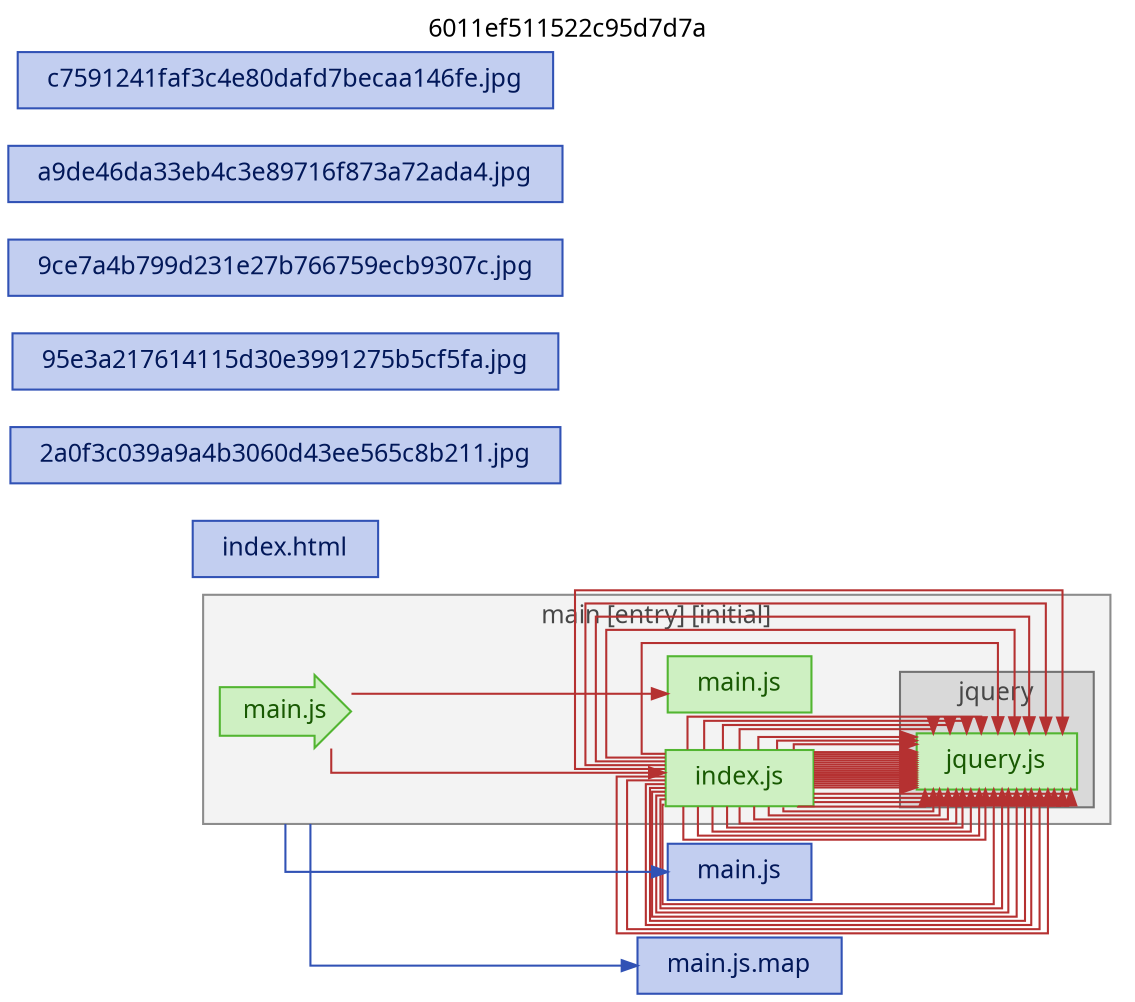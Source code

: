 digraph G {
  graph [ rankdir = LR, splines = "ortho", fontsize = 12, label = "6011ef511522c95d7d7a", labelloc = "t", fontname = "gotham-book,sans-serif", compound = true ];
  node [ fontsize = 12, width = 0, height = 0, margin = "0.2,0.1", fontname = "gotham-book,sans-serif" ];
  edge [ fontsize = 10, fontname = "gotham-book,sans-serif" ];
subgraph "cluster_0" {
  graph [ label = "main [entry] [initial]", fontcolor = "0,0,0.28", bgcolor = "0,0,0.95", color = "0,0,0.55" ];
subgraph "cluster_jquery" {
  graph [ label = "jquery", fillcolor = "0.2916666666666667,0,0.85", color = "0.2916666666666667,0,0.45", style = "filled", URL = "https://www.npmjs.com/package/jquery", target = "npm" ];
  "0" [ fillcolor = "0.2916666666666667,0.19,0.94", color = "0.2916666666666667,0.73,0.71", fontcolor = "0.2916666666666667,0.97,0.35", style = "filled", labelloc = "c", label = "jquery.js", shape = rect, URL = "https://unpkg.com/jquery/dist/jquery.js", target = "_blank" ];
}

  "1" [ fillcolor = "0.2916666666666667,0.19,0.94", color = "0.2916666666666667,0.73,0.71", fontcolor = "0.2916666666666667,0.97,0.35", style = "filled", labelloc = "c", label = "main.js", shape = rarrow, margin = "0.15" ];
  "2" [ fillcolor = "0.2916666666666667,0.19,0.94", color = "0.2916666666666667,0.73,0.71", fontcolor = "0.2916666666666667,0.97,0.35", style = "filled", labelloc = "c", label = "index.js", shape = rect ];
  "3" [ fillcolor = "0.2916666666666667,0.19,0.94", color = "0.2916666666666667,0.73,0.71", fontcolor = "0.2916666666666667,0.97,0.35", style = "filled", labelloc = "c", label = "main.js", shape = rect ];
  "cluster_0hidden" [ style = "invis", label = "", fixedsize = true, margin = "0", width = 0, height = 0 ];
}

  "0";
  "1";
  "2";
  "3";
  "file_./index.html" [ labelloc = "c", label = "index.html", shape = rect, fillcolor = "0.625,0.19,0.94", color = "0.625,0.73,0.71", fontcolor = "0.625,0.97,0.35", style = "filled" ];
  "file_2a0f3c039a9a4b3060d43ee565c8b211.jpg" [ labelloc = "c", label = "2a0f3c039a9a4b3060d43ee565c8b211.jpg", shape = rect, fillcolor = "0.625,0.19,0.94", color = "0.625,0.73,0.71", fontcolor = "0.625,0.97,0.35", style = "filled" ];
  "file_95e3a217614115d30e3991275b5cf5fa.jpg" [ labelloc = "c", label = "95e3a217614115d30e3991275b5cf5fa.jpg", shape = rect, fillcolor = "0.625,0.19,0.94", color = "0.625,0.73,0.71", fontcolor = "0.625,0.97,0.35", style = "filled" ];
  "file_9ce7a4b799d231e27b766759ecb9307c.jpg" [ labelloc = "c", label = "9ce7a4b799d231e27b766759ecb9307c.jpg", shape = rect, fillcolor = "0.625,0.19,0.94", color = "0.625,0.73,0.71", fontcolor = "0.625,0.97,0.35", style = "filled" ];
  "file_a9de46da33eb4c3e89716f873a72ada4.jpg" [ labelloc = "c", label = "a9de46da33eb4c3e89716f873a72ada4.jpg", shape = rect, fillcolor = "0.625,0.19,0.94", color = "0.625,0.73,0.71", fontcolor = "0.625,0.97,0.35", style = "filled" ];
  "file_c7591241faf3c4e80dafd7becaa146fe.jpg" [ labelloc = "c", label = "c7591241faf3c4e80dafd7becaa146fe.jpg", shape = rect, fillcolor = "0.625,0.19,0.94", color = "0.625,0.73,0.71", fontcolor = "0.625,0.97,0.35", style = "filled" ];
  "file_main.js" [ labelloc = "c", label = "main.js", shape = rect, fillcolor = "0.625,0.19,0.94", color = "0.625,0.73,0.71", fontcolor = "0.625,0.97,0.35", style = "filled" ];
  "file_main.js.map" [ labelloc = "c", label = "main.js.map", shape = rect, fillcolor = "0.625,0.19,0.94", color = "0.625,0.73,0.71", fontcolor = "0.625,0.97,0.35", style = "filled" ];
  "cluster_0hidden";
  "1" -> "2" [ arrowsize = .75, color = "0,0.73,0.71" ];
  "1" -> "3" [ arrowsize = .75, color = "0,0.73,0.71" ];
  "2" -> "0" [ arrowsize = .75, color = "0,0.73,0.71" ];
  "2" -> "0" [ arrowsize = .75, color = "0,0.73,0.71" ];
  "2" -> "0" [ arrowsize = .75, color = "0,0.73,0.71" ];
  "2" -> "0" [ arrowsize = .75, color = "0,0.73,0.71" ];
  "2" -> "0" [ arrowsize = .75, color = "0,0.73,0.71" ];
  "2" -> "0" [ arrowsize = .75, color = "0,0.73,0.71" ];
  "2" -> "0" [ arrowsize = .75, color = "0,0.73,0.71" ];
  "2" -> "0" [ arrowsize = .75, color = "0,0.73,0.71" ];
  "2" -> "0" [ arrowsize = .75, color = "0,0.73,0.71" ];
  "2" -> "0" [ arrowsize = .75, color = "0,0.73,0.71" ];
  "2" -> "0" [ arrowsize = .75, color = "0,0.73,0.71" ];
  "2" -> "0" [ arrowsize = .75, color = "0,0.73,0.71" ];
  "2" -> "0" [ arrowsize = .75, color = "0,0.73,0.71" ];
  "2" -> "0" [ arrowsize = .75, color = "0,0.73,0.71" ];
  "2" -> "0" [ arrowsize = .75, color = "0,0.73,0.71" ];
  "2" -> "0" [ arrowsize = .75, color = "0,0.73,0.71" ];
  "2" -> "0" [ arrowsize = .75, color = "0,0.73,0.71" ];
  "2" -> "0" [ arrowsize = .75, color = "0,0.73,0.71" ];
  "2" -> "0" [ arrowsize = .75, color = "0,0.73,0.71" ];
  "2" -> "0" [ arrowsize = .75, color = "0,0.73,0.71" ];
  "2" -> "0" [ arrowsize = .75, color = "0,0.73,0.71" ];
  "2" -> "0" [ arrowsize = .75, color = "0,0.73,0.71" ];
  "2" -> "0" [ arrowsize = .75, color = "0,0.73,0.71" ];
  "2" -> "0" [ arrowsize = .75, color = "0,0.73,0.71" ];
  "2" -> "0" [ arrowsize = .75, color = "0,0.73,0.71" ];
  "2" -> "0" [ arrowsize = .75, color = "0,0.73,0.71" ];
  "2" -> "0" [ arrowsize = .75, color = "0,0.73,0.71" ];
  "2" -> "0" [ arrowsize = .75, color = "0,0.73,0.71" ];
  "2" -> "0" [ arrowsize = .75, color = "0,0.73,0.71" ];
  "2" -> "0" [ arrowsize = .75, color = "0,0.73,0.71" ];
  "2" -> "0" [ arrowsize = .75, color = "0,0.73,0.71" ];
  "2" -> "0" [ arrowsize = .75, color = "0,0.73,0.71" ];
  "2" -> "0" [ arrowsize = .75, color = "0,0.73,0.71" ];
  "2" -> "0" [ arrowsize = .75, color = "0,0.73,0.71" ];
  "2" -> "0" [ arrowsize = .75, color = "0,0.73,0.71" ];
  "2" -> "0" [ arrowsize = .75, color = "0,0.73,0.71" ];
  "2" -> "0" [ arrowsize = .75, color = "0,0.73,0.71" ];
  "2" -> "0" [ arrowsize = .75, color = "0,0.73,0.71" ];
  "2" -> "0" [ arrowsize = .75, color = "0,0.73,0.71" ];
  "2" -> "0" [ arrowsize = .75, color = "0,0.73,0.71" ];
  "2" -> "0" [ arrowsize = .75, color = "0,0.73,0.71" ];
  "2" -> "0" [ arrowsize = .75, color = "0,0.73,0.71" ];
  "2" -> "0" [ arrowsize = .75, color = "0,0.73,0.71" ];
  "2" -> "0" [ arrowsize = .75, color = "0,0.73,0.71" ];
  "2" -> "0" [ arrowsize = .75, color = "0,0.73,0.71" ];
  "2" -> "0" [ arrowsize = .75, color = "0,0.73,0.71" ];
  "2" -> "0" [ arrowsize = .75, color = "0,0.73,0.71" ];
  "2" -> "0" [ arrowsize = .75, color = "0,0.73,0.71" ];
  "2" -> "0" [ arrowsize = .75, color = "0,0.73,0.71" ];
  "2" -> "0" [ arrowsize = .75, color = "0,0.73,0.71" ];
  "cluster_0hidden" -> "file_main.js" [ arrowsize = .75, color = "0.625,0.73,0.71", ltail = "cluster_0" ];
  "cluster_0hidden" -> "file_main.js.map" [ arrowsize = .75, color = "0.625,0.73,0.71", ltail = "cluster_0" ];
}
